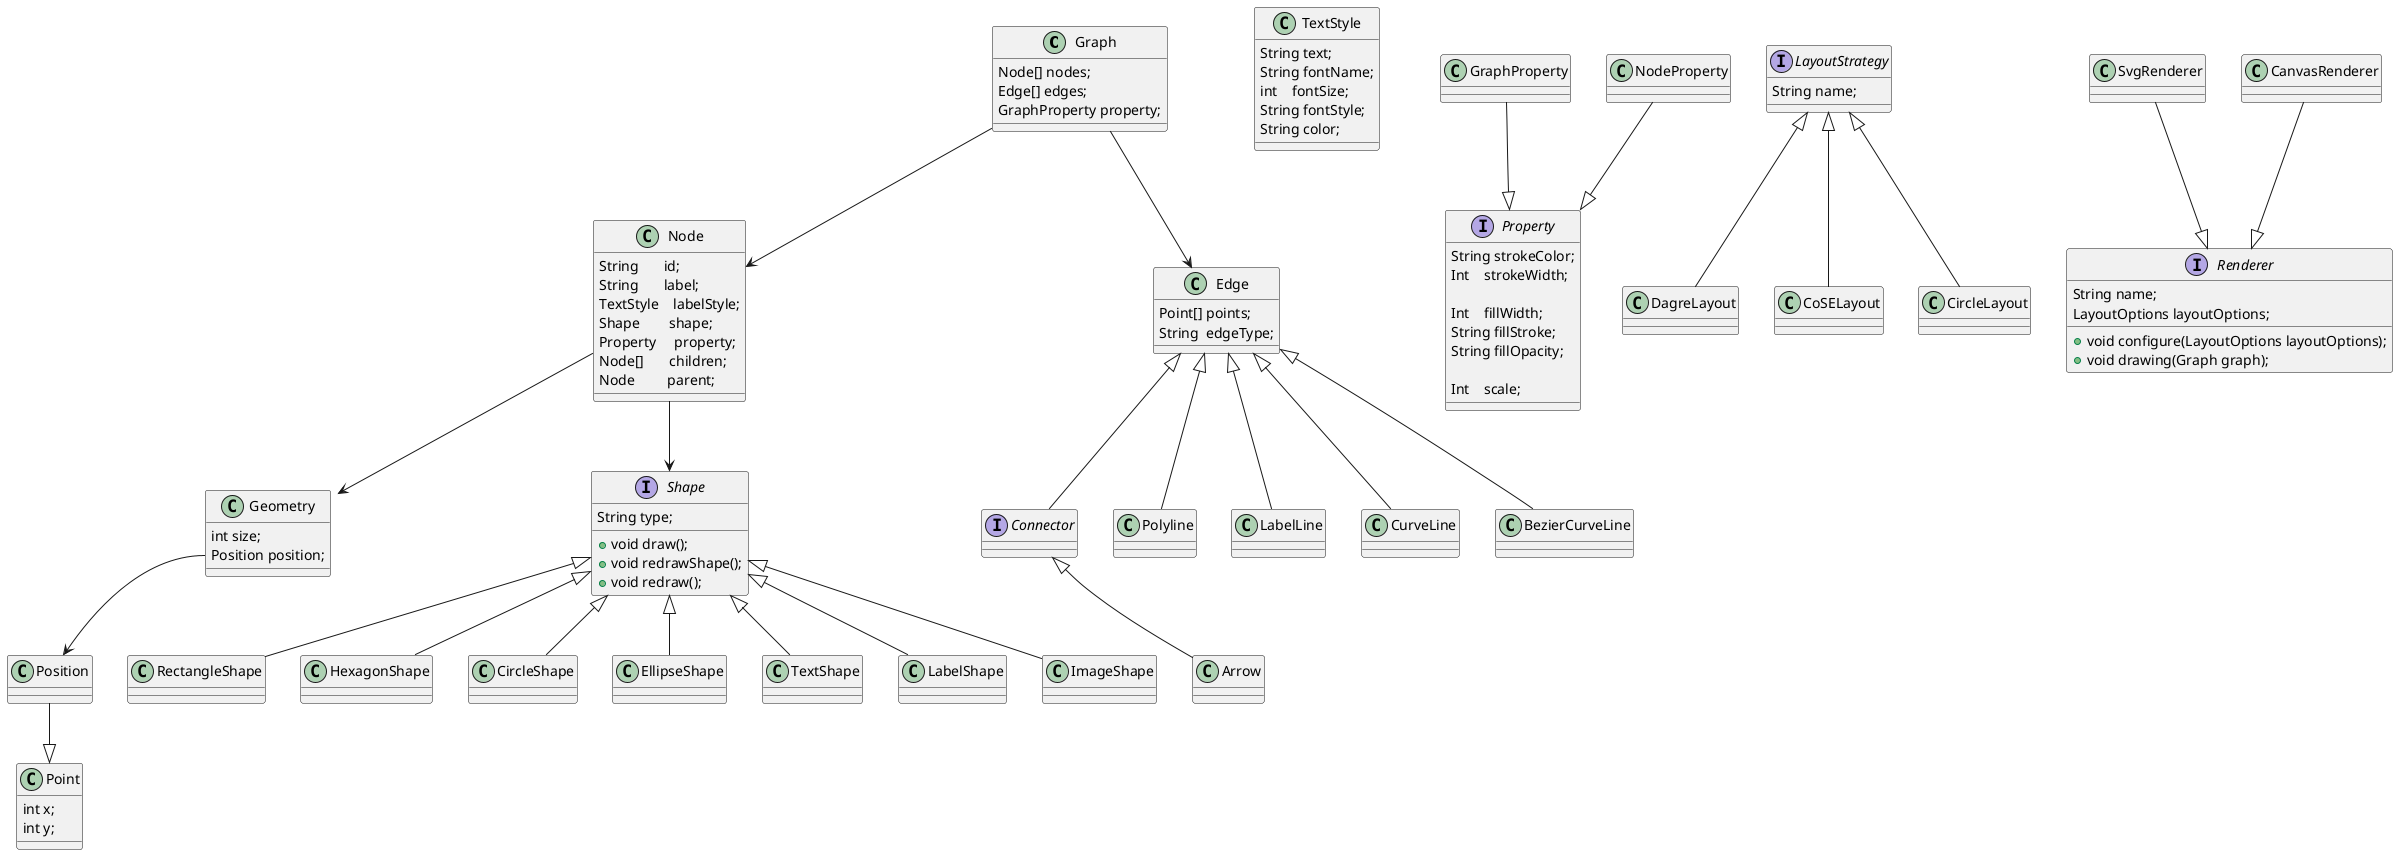 @startuml

class Graph {
  Node[] nodes;
  Edge[] edges;
'  GraphProperty can transfer for different renderer
  GraphProperty property;
}

class Node {
  String       id;
  String       label;
  TextStyle    labelStyle;
  Shape        shape;
  Property     property;
  Node[]       children;
  Node         parent;
}

class TextStyle {
  String text;
  String fontName;
  int    fontSize;
  String fontStyle;
  String color;
}

class Edge {
  Point[] points;
  String  edgeType;
}

class Point {
  int x;
  int y;
}

Position --|> Point

class Position {

}

class Geometry {
  int size;
  Position position;
}

Geometry::position --> Position

Graph --> Node
Graph --> Edge
Node --> Shape
Node --> Geometry

interface Shape {
  String type;
  + void draw();
' c.moveTo(0.25 * w, 0.25 * h);
  + void redrawShape();
  + void redraw();
}

Shape  <|-- RectangleShape
Shape  <|-- HexagonShape
Shape  <|-- CircleShape
Shape  <|-- EllipseShape
Shape  <|-- TextShape
Shape  <|-- LabelShape
Shape  <|-- ImageShape

interface Property {
  String strokeColor;
  Int    strokeWidth;

  Int    fillWidth;
  String fillStroke;
  String fillOpacity;

  Int    scale;
}

GraphProperty --|> Property
NodeProperty --|> Property


interface LayoutStrategy {
  String name;
}

LayoutStrategy  <|-- DagreLayout
LayoutStrategy  <|-- CoSELayout
LayoutStrategy  <|-- CircleLayout

interface Connector {

}


Edge  <|-- Connector
Edge  <|-- Polyline
Edge  <|-- LabelLine
Edge  <|-- CurveLine
Edge  <|-- BezierCurveLine

Connector  <|-- Arrow


interface Renderer {
  String name;
  LayoutOptions layoutOptions;

  + void configure(LayoutOptions layoutOptions);
  + void drawing(Graph graph);
}

SvgRenderer --|> Renderer
CanvasRenderer --|> Renderer

@enduml
